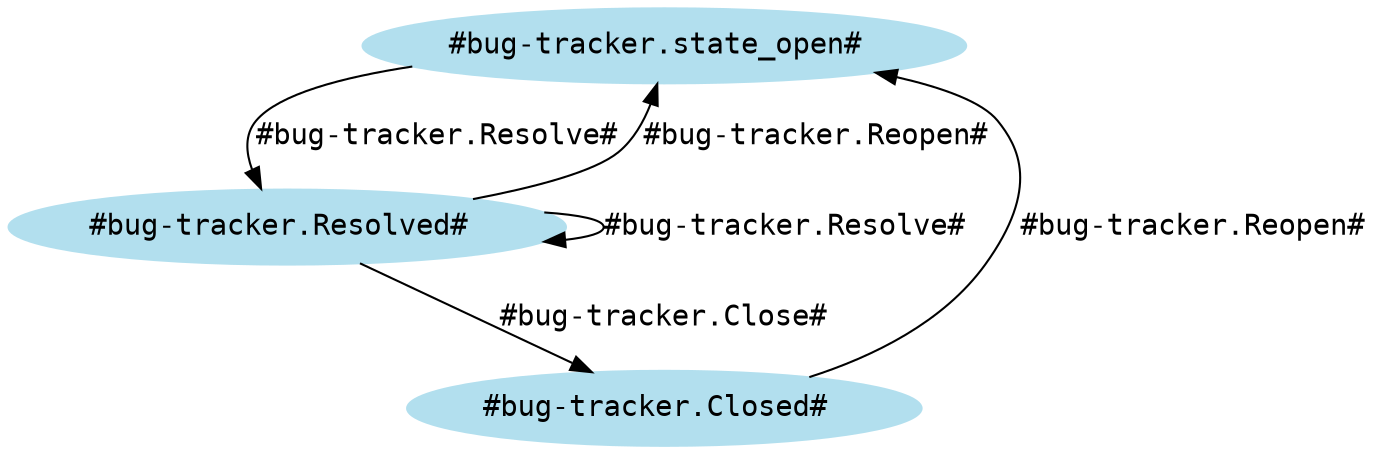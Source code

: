digraph workflow_1203 {
  node [fontname="Courier", color=lightblue2, style=filled];
  edge [fontname="Courier"];
  state_1 [label="#bug-tracker.state_open# "];
  state_2 [label="#bug-tracker.Resolved# "];
  state_3 [label="#bug-tracker.Closed# "];
  state_1 -> state_2 [label="#bug-tracker.Resolve#"];
  state_2 -> state_2 [label="#bug-tracker.Resolve#"];
  state_2 -> state_3 [label="#bug-tracker.Close#"];
  state_2 -> state_1 [label="#bug-tracker.Reopen#"];
  state_3 -> state_1 [label="#bug-tracker.Reopen#"];
}

